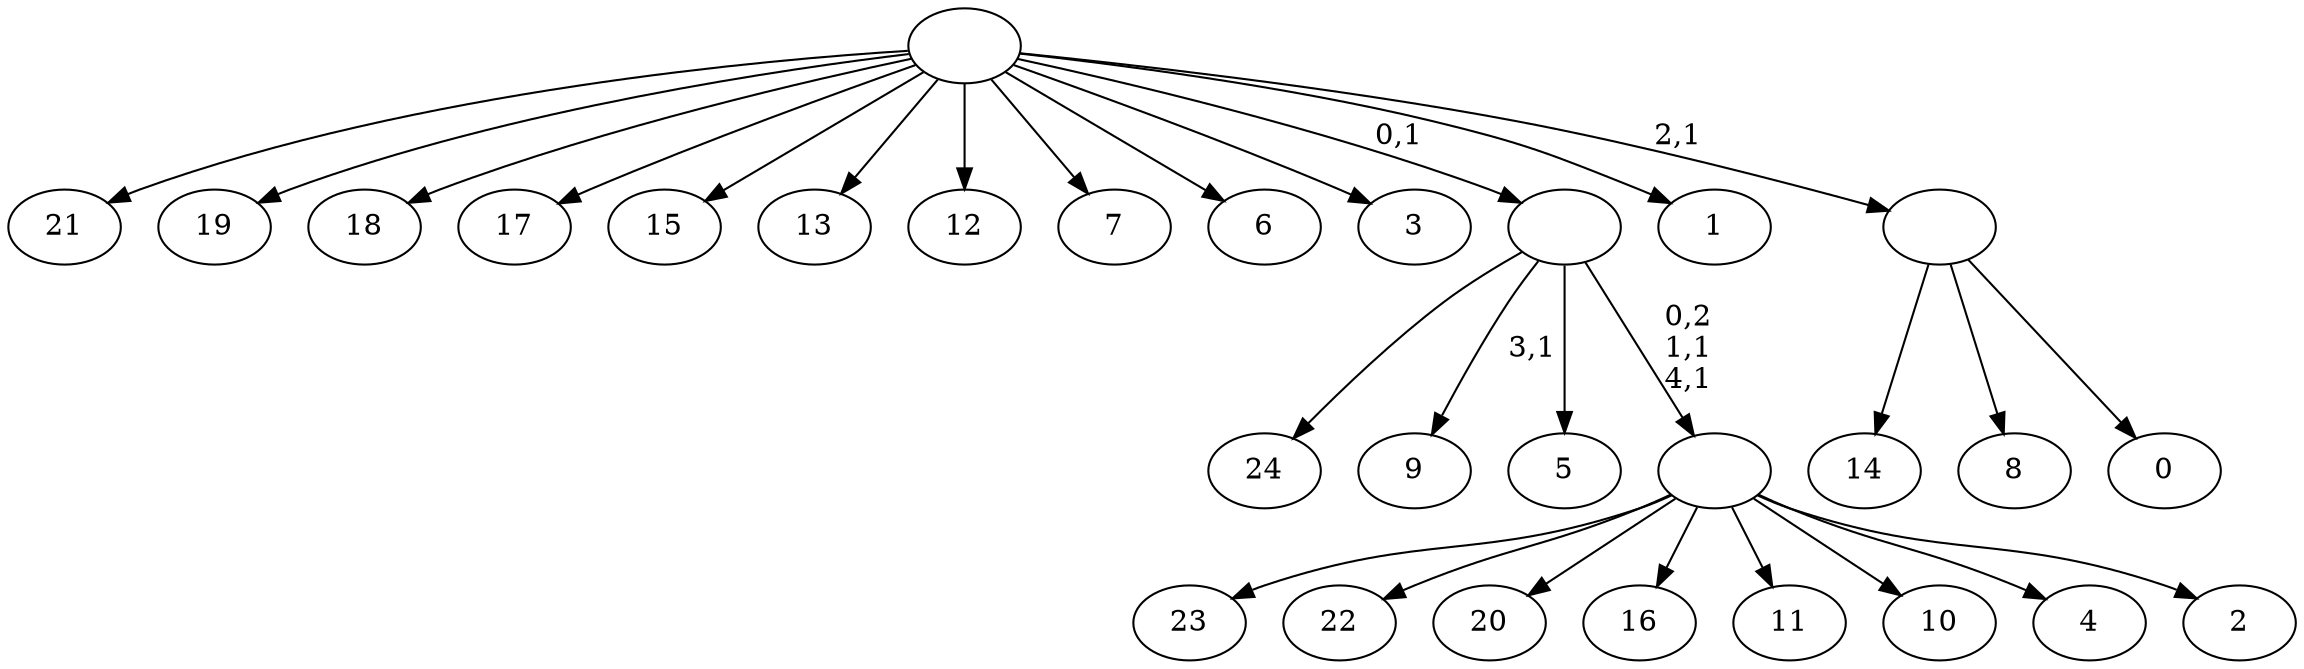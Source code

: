 digraph T {
	30 [label="24"]
	29 [label="23"]
	28 [label="22"]
	27 [label="21"]
	26 [label="20"]
	25 [label="19"]
	24 [label="18"]
	23 [label="17"]
	22 [label="16"]
	21 [label="15"]
	20 [label="14"]
	19 [label="13"]
	18 [label="12"]
	17 [label="11"]
	16 [label="10"]
	15 [label="9"]
	13 [label="8"]
	12 [label="7"]
	11 [label="6"]
	10 [label="5"]
	9 [label="4"]
	8 [label="3"]
	7 [label="2"]
	6 [label=""]
	4 [label=""]
	3 [label="1"]
	2 [label="0"]
	1 [label=""]
	0 [label=""]
	6 -> 29 [label=""]
	6 -> 28 [label=""]
	6 -> 26 [label=""]
	6 -> 22 [label=""]
	6 -> 17 [label=""]
	6 -> 16 [label=""]
	6 -> 9 [label=""]
	6 -> 7 [label=""]
	4 -> 6 [label="0,2\n1,1\n4,1"]
	4 -> 15 [label="3,1"]
	4 -> 30 [label=""]
	4 -> 10 [label=""]
	1 -> 20 [label=""]
	1 -> 13 [label=""]
	1 -> 2 [label=""]
	0 -> 27 [label=""]
	0 -> 25 [label=""]
	0 -> 24 [label=""]
	0 -> 23 [label=""]
	0 -> 21 [label=""]
	0 -> 19 [label=""]
	0 -> 18 [label=""]
	0 -> 12 [label=""]
	0 -> 11 [label=""]
	0 -> 8 [label=""]
	0 -> 4 [label="0,1"]
	0 -> 3 [label=""]
	0 -> 1 [label="2,1"]
}
